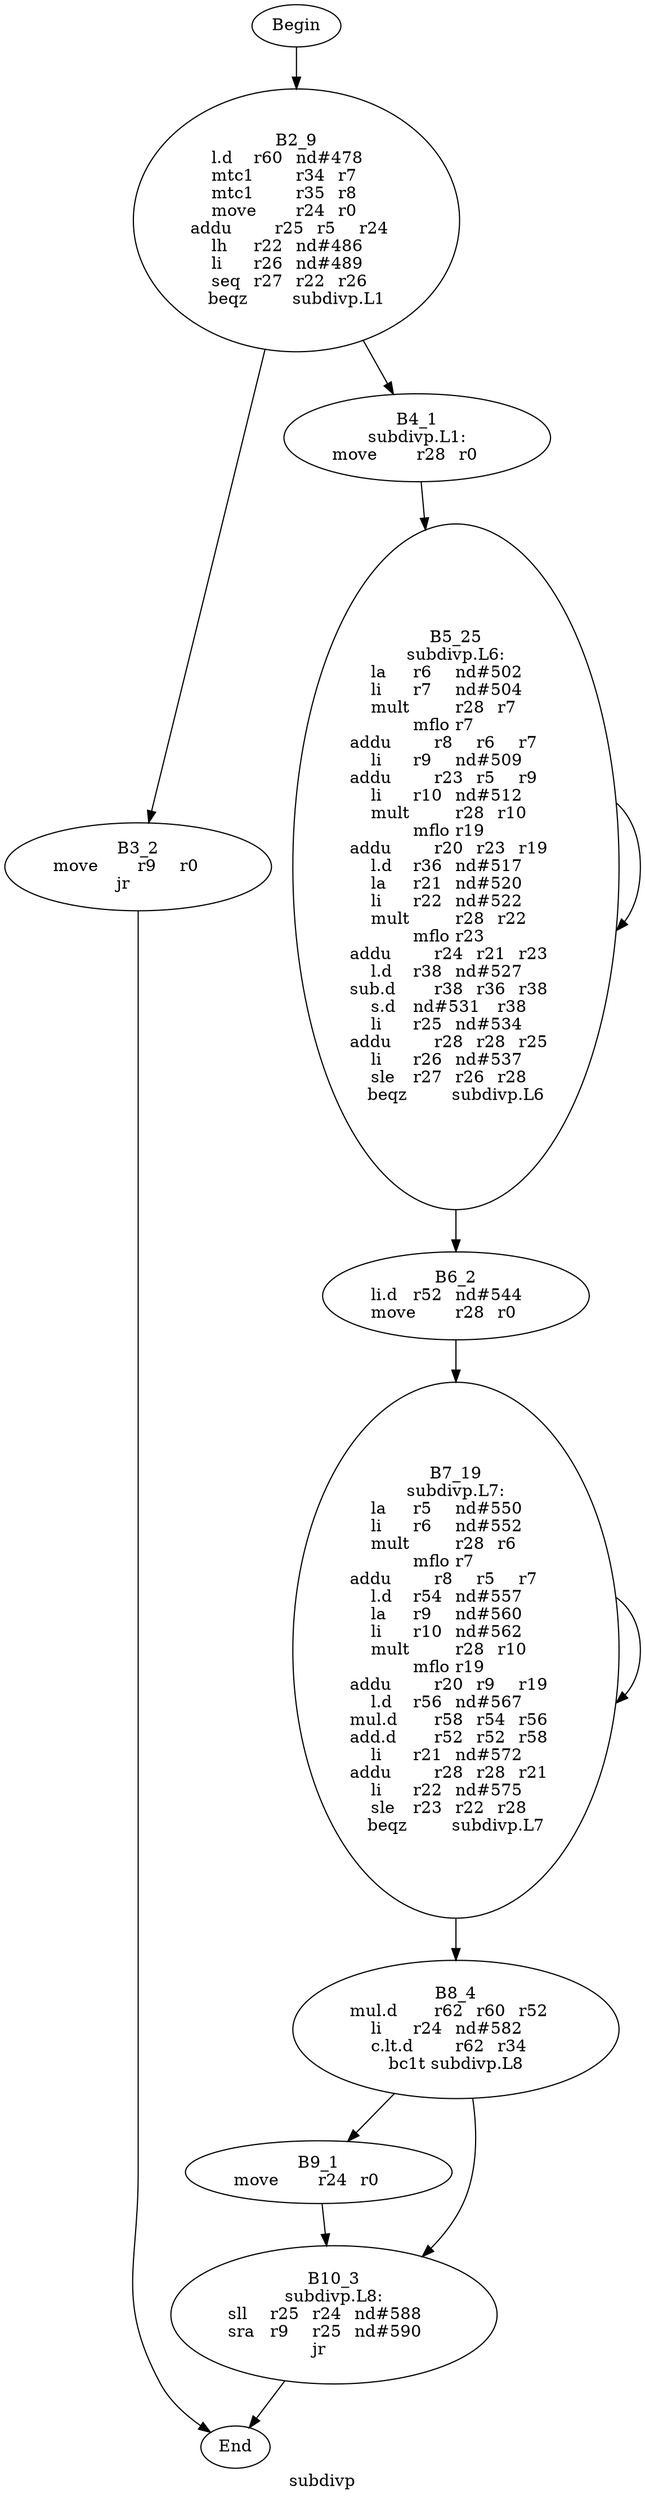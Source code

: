 digraph G{
	label = "subdivp"	style = "dashed";
	color = purple;
	Node0 [label = "Begin"];
	Node0 -> {Node2 }
	Node1 [label = "End"];
	Node1 -> {}
	Node2 [label = "B2_9\nl.d	r60	nd#478	\nmtc1	r34	r7	\nmtc1	r35	r8	\nmove	r24	r0	\naddu	r25	r5	r24	\nlh	r22	nd#486	\nli	r26	nd#489	\nseq	r27	r22	r26	\nbeqz	subdivp.L1\n"];
	Node2 -> {Node3 Node4 }
	Node3 [label = "B3_2\nmove	r9	r0	\njr	\n"];
	Node3 -> {Node1 }
	Node4 [label = "B4_1\nsubdivp.L1:\nmove	r28	r0	\n"];
	Node4 -> {Node5 }
	Node5 [label = "B5_25\nsubdivp.L6:\nla	r6	nd#502	\nli	r7	nd#504	\nmult	r28	r7	\nmflo	r7	\naddu	r8	r6	r7	\nli	r9	nd#509	\naddu	r23	r5	r9	\nli	r10	nd#512	\nmult	r28	r10	\nmflo	r19	\naddu	r20	r23	r19	\nl.d	r36	nd#517	\nla	r21	nd#520	\nli	r22	nd#522	\nmult	r28	r22	\nmflo	r23	\naddu	r24	r21	r23	\nl.d	r38	nd#527	\nsub.d	r38	r36	r38	\ns.d	nd#531	r38	\nli	r25	nd#534	\naddu	r28	r28	r25	\nli	r26	nd#537	\nsle	r27	r26	r28	\nbeqz	subdivp.L6\n"];
	Node5 -> {Node6 Node5 }
	Node6 [label = "B6_2\nli.d	r52	nd#544	\nmove	r28	r0	\n"];
	Node6 -> {Node7 }
	Node7 [label = "B7_19\nsubdivp.L7:\nla	r5	nd#550	\nli	r6	nd#552	\nmult	r28	r6	\nmflo	r7	\naddu	r8	r5	r7	\nl.d	r54	nd#557	\nla	r9	nd#560	\nli	r10	nd#562	\nmult	r28	r10	\nmflo	r19	\naddu	r20	r9	r19	\nl.d	r56	nd#567	\nmul.d	r58	r54	r56	\nadd.d	r52	r52	r58	\nli	r21	nd#572	\naddu	r28	r28	r21	\nli	r22	nd#575	\nsle	r23	r22	r28	\nbeqz	subdivp.L7\n"];
	Node7 -> {Node8 Node7 }
	Node8 [label = "B8_4\nmul.d	r62	r60	r52	\nli	r24	nd#582	\nc.lt.d	r62	r34	\nbc1t	subdivp.L8\n"];
	Node8 -> {Node9 Node10 }
	Node9 [label = "B9_1\nmove	r24	r0	\n"];
	Node9 -> {Node10 }
	Node10 [label = "B10_3\nsubdivp.L8:\nsll	r25	r24	nd#588	\nsra	r9	r25	nd#590	\njr	\n"];
	Node10 -> {Node1 }
}
